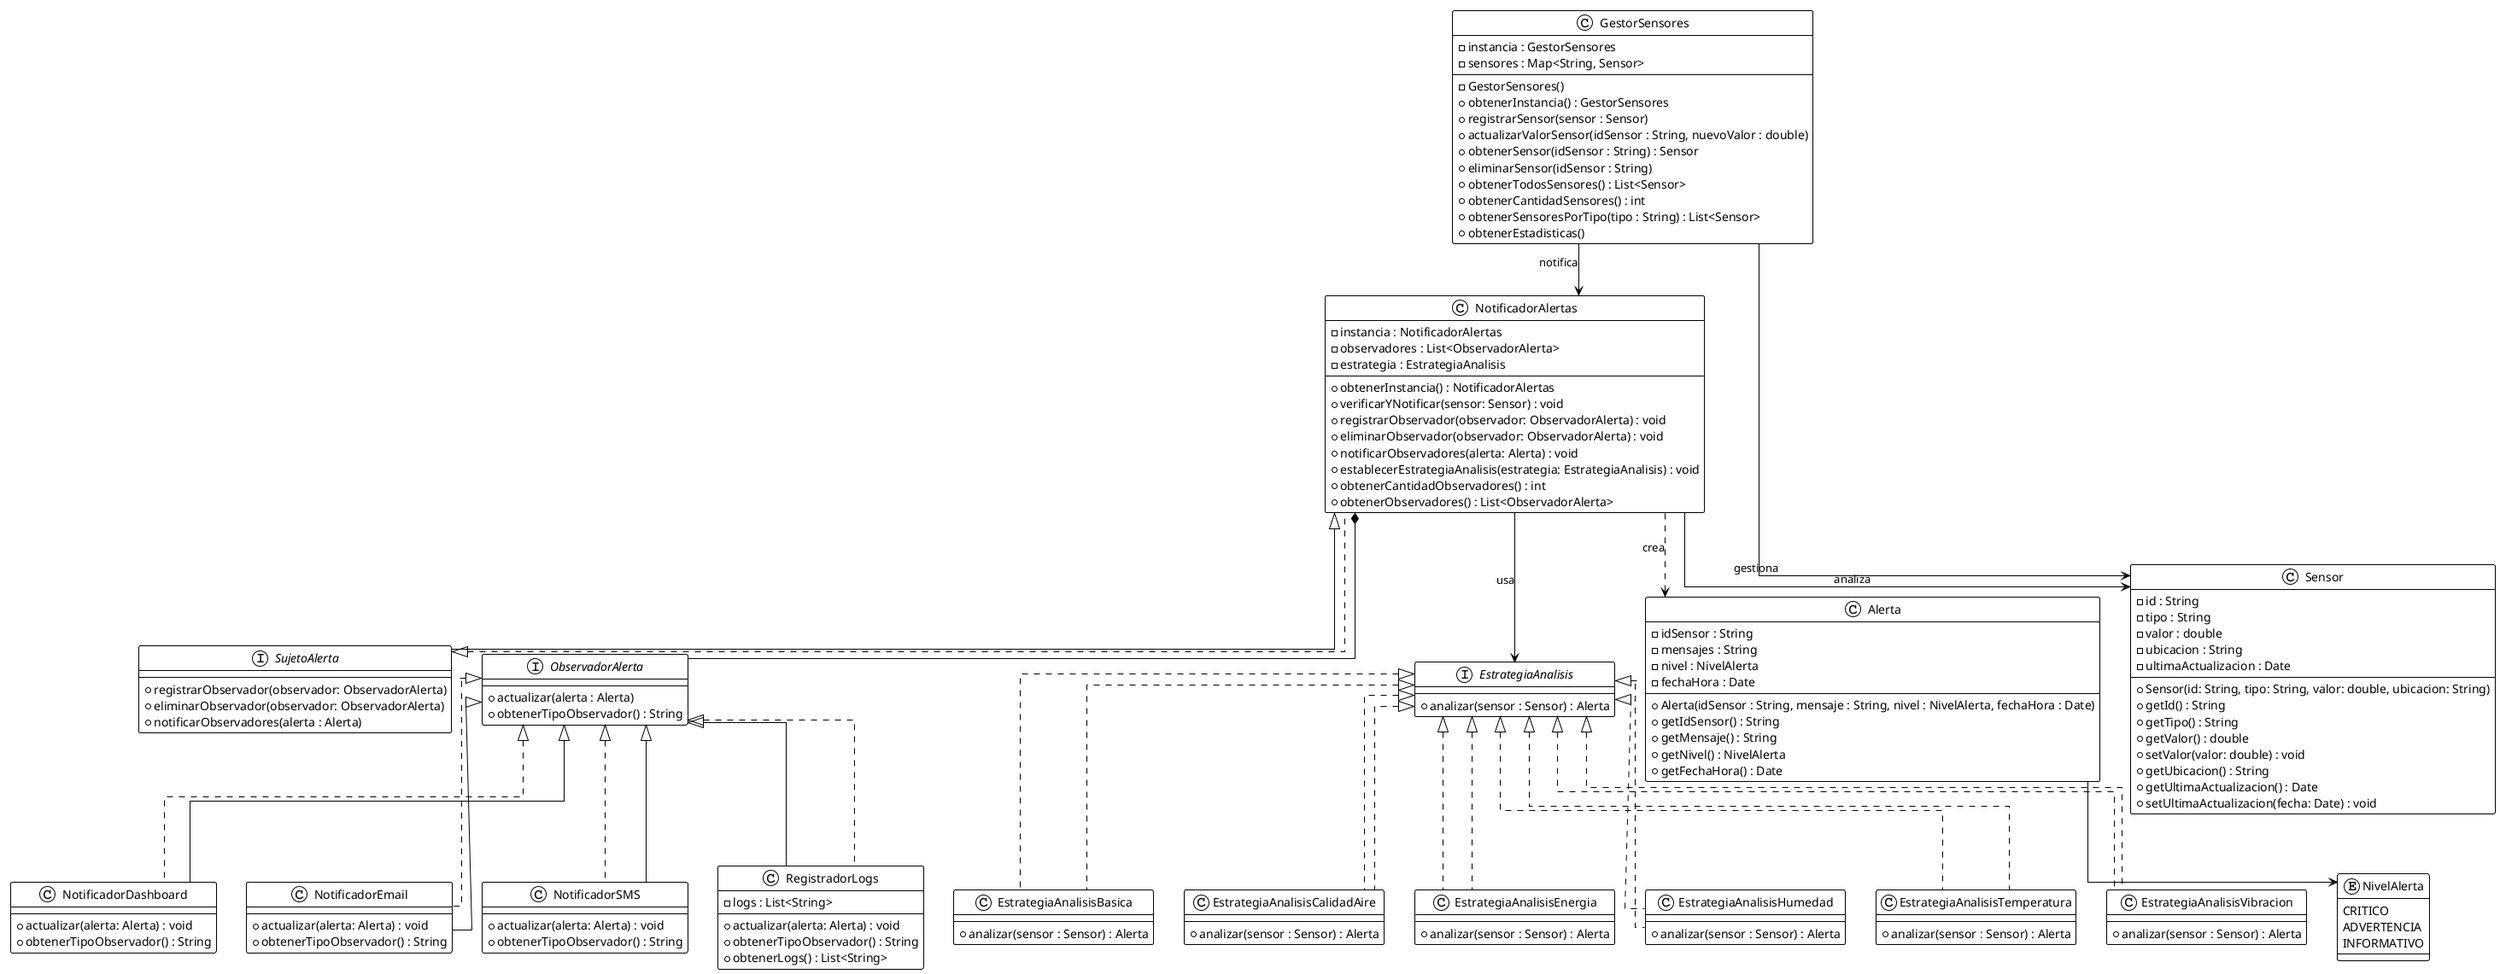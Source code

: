 @startuml
'https://plantuml.com/sequence-diagram

!define LIGHTBLUE #E6F3FF
!define LIGHTGREEN #E6FFE6
!define LIGHTYELLOW #FFFACD
!define LIGHTPINK #FFE6F0

' Configuración de layout
!theme plain
skinparam linetype ortho

' Interfaces principales
interface SujetoAlerta {
    + registrarObservador(observador: ObservadorAlerta)
    + eliminarObservador(observador: ObservadorAlerta)
    + notificarObservadores(alerta : Alerta)
}

interface ObservadorAlerta {
    + actualizar(alerta : Alerta)
    + obtenerTipoObservador() : String
}

interface EstrategiaAnalisis {
    + analizar(sensor : Sensor) : Alerta
}

' Enumeración y clases principales
enum NivelAlerta {
    CRITICO
    ADVERTENCIA
    INFORMATIVO
}

class Alerta {
    - idSensor : String
    - mensajes : String
    - nivel : NivelAlerta
    - fechaHora : Date
    + Alerta(idSensor : String, mensaje : String, nivel : NivelAlerta, fechaHora : Date)
    + getIdSensor() : String
    + getMensaje() : String
    + getNivel() : NivelAlerta
    + getFechaHora() : Date
}

class Sensor {
    - id : String
    - tipo : String
    - valor : double
    - ubicacion : String
    - ultimaActualizacion : Date
    + Sensor(id: String, tipo: String, valor: double, ubicacion: String)
    + getId() : String
    + getTipo() : String
    + getValor() : double
    + setValor(valor: double) : void
    + getUbicacion() : String
    + getUltimaActualizacion() : Date
    + setUltimaActualizacion(fecha: Date) : void
}

' Paquete de Estrategias
    class EstrategiaAnalisisBasica implements EstrategiaAnalisis {
        + analizar(sensor : Sensor) : Alerta
    }

    class EstrategiaAnalisisCalidadAire implements EstrategiaAnalisis {
        + analizar(sensor : Sensor) : Alerta
    }

    class EstrategiaAnalisisEnergia implements EstrategiaAnalisis {
        + analizar(sensor : Sensor) : Alerta
    }

    class EstrategiaAnalisisHumedad implements EstrategiaAnalisis {
        + analizar(sensor : Sensor) : Alerta
    }

    class EstrategiaAnalisisTemperatura implements EstrategiaAnalisis {
        + analizar(sensor : Sensor) : Alerta
    }

    class EstrategiaAnalisisVibracion implements EstrategiaAnalisis {
        + analizar(sensor : Sensor) : Alerta
    }


' Paquete de Observadores
    class NotificadorDashboard implements ObservadorAlerta {
        + actualizar(alerta: Alerta) : void
        + obtenerTipoObservador() : String
    }

    class NotificadorEmail implements ObservadorAlerta {
        + actualizar(alerta: Alerta) : void
        + obtenerTipoObservador() : String
    }

    class NotificadorSMS implements ObservadorAlerta {
        + actualizar(alerta: Alerta) : void
        + obtenerTipoObservador() : String
    }

    class RegistradorLogs implements ObservadorAlerta {
        - logs : List<String>
        + actualizar(alerta: Alerta) : void
        + obtenerTipoObservador() : String
        + obtenerLogs() : List<String>
    }

' Clases principales del sistema
class GestorSensores {
    - instancia : GestorSensores
    - sensores : Map<String, Sensor>
    - GestorSensores()
    + obtenerInstancia() : GestorSensores
    + registrarSensor(sensor : Sensor)
    + actualizarValorSensor(idSensor : String, nuevoValor : double)
    + obtenerSensor(idSensor : String) : Sensor
    + eliminarSensor(idSensor : String)
    + obtenerTodosSensores() : List<Sensor>
    + obtenerCantidadSensores() : int
    + obtenerSensoresPorTipo(tipo : String) : List<Sensor>
    + obtenerEstadisticas()
}

class NotificadorAlertas implements SujetoAlerta {
    - instancia : NotificadorAlertas
    - observadores : List<ObservadorAlerta>
    - estrategia : EstrategiaAnalisis
    + obtenerInstancia() : NotificadorAlertas
    + verificarYNotificar(sensor: Sensor) : void
    + registrarObservador(observador: ObservadorAlerta) : void
    + eliminarObservador(observador: ObservadorAlerta) : void
    + notificarObservadores(alerta: Alerta) : void
    + establecerEstrategiaAnalisis(estrategia: EstrategiaAnalisis) : void
    + obtenerCantidadObservadores() : int
    + obtenerObservadores() : List<ObservadorAlerta>
}

' Relaciones principales
Alerta --> NivelAlerta

NotificadorAlertas *-- ObservadorAlerta
NotificadorAlertas --> EstrategiaAnalisis : usa
NotificadorAlertas --> Sensor : analiza
NotificadorAlertas ..> Alerta : crea

GestorSensores --> Sensor : gestiona
GestorSensores --> NotificadorAlertas : notifica

' Posicionamiento manual para mejor organización
SujetoAlerta -up-|> NotificadorAlertas
ObservadorAlerta <|-down- NotificadorDashboard
ObservadorAlerta <|-down- NotificadorEmail
ObservadorAlerta <|-down- NotificadorSMS
ObservadorAlerta <|-down- RegistradorLogs

EstrategiaAnalisis <|.. EstrategiaAnalisisBasica
EstrategiaAnalisis <|.. EstrategiaAnalisisCalidadAire
EstrategiaAnalisis <|.. EstrategiaAnalisisEnergia
EstrategiaAnalisis <|.. EstrategiaAnalisisHumedad
EstrategiaAnalisis <|.. EstrategiaAnalisisTemperatura
EstrategiaAnalisis <|.. EstrategiaAnalisisVibracion

@enduml